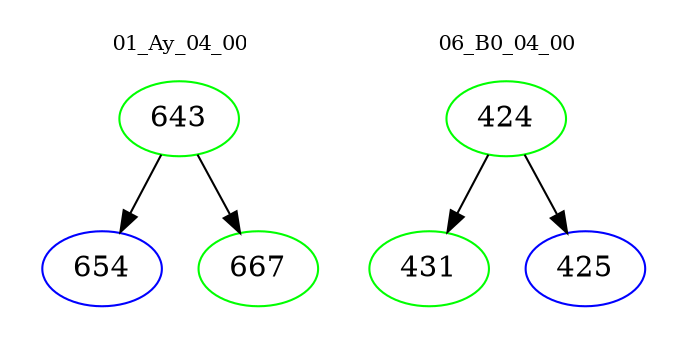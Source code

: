 digraph{
subgraph cluster_0 {
color = white
label = "01_Ay_04_00";
fontsize=10;
T0_643 [label="643", color="green"]
T0_643 -> T0_654 [color="black"]
T0_654 [label="654", color="blue"]
T0_643 -> T0_667 [color="black"]
T0_667 [label="667", color="green"]
}
subgraph cluster_1 {
color = white
label = "06_B0_04_00";
fontsize=10;
T1_424 [label="424", color="green"]
T1_424 -> T1_431 [color="black"]
T1_431 [label="431", color="green"]
T1_424 -> T1_425 [color="black"]
T1_425 [label="425", color="blue"]
}
}
